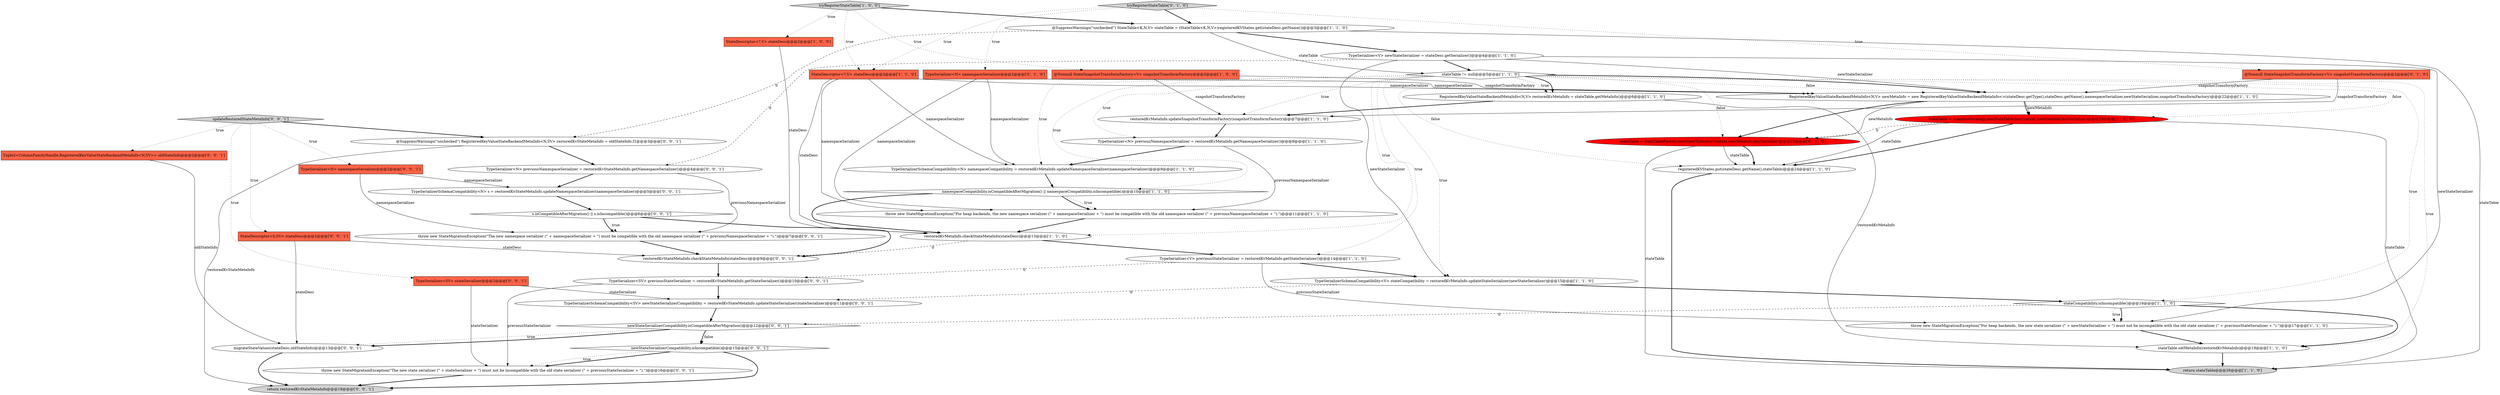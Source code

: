 digraph {
6 [style = filled, label = "throw new StateMigrationException(\"For heap backends, the new namespace serializer (\" + namespaceSerializer + \") must be compatible with the old namespace serializer (\" + previousNamespaceSerializer + \").\")@@@11@@@['1', '1', '0']", fillcolor = white, shape = ellipse image = "AAA0AAABBB1BBB"];
12 [style = filled, label = "restoredKvMetaInfo.updateSnapshotTransformFactory(snapshotTransformFactory)@@@7@@@['1', '1', '0']", fillcolor = white, shape = ellipse image = "AAA0AAABBB1BBB"];
44 [style = filled, label = "@SuppressWarnings(\"unchecked\") RegisteredKeyValueStateBackendMetaInfo<N,SV> restoredKvStateMetaInfo = oldStateInfo.f1@@@3@@@['0', '0', '1']", fillcolor = white, shape = ellipse image = "AAA0AAABBB3BBB"];
8 [style = filled, label = "RegisteredKeyValueStateBackendMetaInfo<N,V> newMetaInfo = new RegisteredKeyValueStateBackendMetaInfo<>(stateDesc.getType(),stateDesc.getName(),namespaceSerializer,newStateSerializer,snapshotTransformFactory)@@@22@@@['1', '1', '0']", fillcolor = white, shape = ellipse image = "AAA0AAABBB1BBB"];
36 [style = filled, label = "updateRestoredStateMetaInfo['0', '0', '1']", fillcolor = lightgray, shape = diamond image = "AAA0AAABBB3BBB"];
31 [style = filled, label = "throw new StateMigrationException(\"The new state serializer (\" + stateSerializer + \") must not be incompatible with the old state serializer (\" + previousStateSerializer + \").\")@@@16@@@['0', '0', '1']", fillcolor = white, shape = ellipse image = "AAA0AAABBB3BBB"];
1 [style = filled, label = "namespaceCompatibility.isCompatibleAfterMigration() || namespaceCompatibility.isIncompatible()@@@10@@@['1', '1', '0']", fillcolor = white, shape = diamond image = "AAA0AAABBB1BBB"];
7 [style = filled, label = "StateDescriptor<?,V> stateDesc@@@2@@@['1', '1', '0']", fillcolor = tomato, shape = box image = "AAA0AAABBB1BBB"];
28 [style = filled, label = "TypeSerializer<N> previousNamespaceSerializer = restoredKvStateMetaInfo.getNamespaceSerializer()@@@4@@@['0', '0', '1']", fillcolor = white, shape = ellipse image = "AAA0AAABBB3BBB"];
43 [style = filled, label = "migrateStateValues(stateDesc,oldStateInfo)@@@13@@@['0', '0', '1']", fillcolor = white, shape = ellipse image = "AAA0AAABBB3BBB"];
5 [style = filled, label = "@Nonnull StateSnapshotTransformFactory<V> snapshotTransformFactory@@@2@@@['1', '0', '0']", fillcolor = tomato, shape = box image = "AAA0AAABBB1BBB"];
17 [style = filled, label = "stateCompatibility.isIncompatible()@@@16@@@['1', '1', '0']", fillcolor = white, shape = diamond image = "AAA0AAABBB1BBB"];
34 [style = filled, label = "return restoredKvStateMetaInfo@@@18@@@['0', '0', '1']", fillcolor = lightgray, shape = ellipse image = "AAA0AAABBB3BBB"];
3 [style = filled, label = "StateDescriptor<?,V> stateDesc@@@2@@@['1', '0', '0']", fillcolor = tomato, shape = box image = "AAA0AAABBB1BBB"];
21 [style = filled, label = "throw new StateMigrationException(\"For heap backends, the new state serializer (\" + newStateSerializer + \") must not be incompatible with the old state serializer (\" + previousStateSerializer + \").\")@@@17@@@['1', '1', '0']", fillcolor = white, shape = ellipse image = "AAA0AAABBB1BBB"];
25 [style = filled, label = "tryRegisterStateTable['0', '1', '0']", fillcolor = lightgray, shape = diamond image = "AAA0AAABBB2BBB"];
27 [style = filled, label = "throw new StateMigrationException(\"The new namespace serializer (\" + namespaceSerializer + \") must be compatible with the old namespace serializer (\" + previousNamespaceSerializer + \").\")@@@7@@@['0', '0', '1']", fillcolor = white, shape = ellipse image = "AAA0AAABBB3BBB"];
39 [style = filled, label = "newStateSerializerCompatibility.isIncompatible()@@@15@@@['0', '0', '1']", fillcolor = white, shape = diamond image = "AAA0AAABBB3BBB"];
2 [style = filled, label = "stateTable = snapshotStrategy.newStateTable(keyContext,newMetaInfo,keySerializer)@@@23@@@['1', '0', '0']", fillcolor = red, shape = ellipse image = "AAA1AAABBB1BBB"];
33 [style = filled, label = "TypeSerializer<N> namespaceSerializer@@@2@@@['0', '0', '1']", fillcolor = tomato, shape = box image = "AAA0AAABBB3BBB"];
26 [style = filled, label = "stateTable = stateTableFactory.newStateTable(keyContext,newMetaInfo,keySerializer)@@@23@@@['0', '1', '0']", fillcolor = red, shape = ellipse image = "AAA1AAABBB2BBB"];
40 [style = filled, label = "Tuple2<ColumnFamilyHandle,RegisteredKeyValueStateBackendMetaInfo<N,SV>> oldStateInfo@@@2@@@['0', '0', '1']", fillcolor = tomato, shape = box image = "AAA0AAABBB3BBB"];
42 [style = filled, label = "TypeSerializerSchemaCompatibility<SV> newStateSerializerCompatibility = restoredKvStateMetaInfo.updateStateSerializer(stateSerializer)@@@11@@@['0', '0', '1']", fillcolor = white, shape = ellipse image = "AAA0AAABBB3BBB"];
10 [style = filled, label = "RegisteredKeyValueStateBackendMetaInfo<N,V> restoredKvMetaInfo = stateTable.getMetaInfo()@@@6@@@['1', '1', '0']", fillcolor = white, shape = ellipse image = "AAA0AAABBB1BBB"];
23 [style = filled, label = "TypeSerializer<N> namespaceSerializer@@@2@@@['0', '1', '0']", fillcolor = tomato, shape = box image = "AAA0AAABBB2BBB"];
11 [style = filled, label = "stateTable != null@@@5@@@['1', '1', '0']", fillcolor = white, shape = diamond image = "AAA0AAABBB1BBB"];
4 [style = filled, label = "restoredKvMetaInfo.checkStateMetaInfo(stateDesc)@@@13@@@['1', '1', '0']", fillcolor = white, shape = ellipse image = "AAA0AAABBB1BBB"];
29 [style = filled, label = "newStateSerializerCompatibility.isCompatibleAfterMigration()@@@12@@@['0', '0', '1']", fillcolor = white, shape = diamond image = "AAA0AAABBB3BBB"];
13 [style = filled, label = "@SuppressWarnings(\"unchecked\") StateTable<K,N,V> stateTable = (StateTable<K,N,V>)registeredKVStates.get(stateDesc.getName())@@@3@@@['1', '1', '0']", fillcolor = white, shape = ellipse image = "AAA0AAABBB1BBB"];
19 [style = filled, label = "stateTable.setMetaInfo(restoredKvMetaInfo)@@@19@@@['1', '1', '0']", fillcolor = white, shape = ellipse image = "AAA0AAABBB1BBB"];
38 [style = filled, label = "s.isCompatibleAfterMigration() || s.isIncompatible()@@@6@@@['0', '0', '1']", fillcolor = white, shape = diamond image = "AAA0AAABBB3BBB"];
41 [style = filled, label = "StateDescriptor<S,SV> stateDesc@@@2@@@['0', '0', '1']", fillcolor = tomato, shape = box image = "AAA0AAABBB3BBB"];
0 [style = filled, label = "TypeSerializerSchemaCompatibility<N> namespaceCompatibility = restoredKvMetaInfo.updateNamespaceSerializer(namespaceSerializer)@@@9@@@['1', '1', '0']", fillcolor = white, shape = ellipse image = "AAA0AAABBB1BBB"];
32 [style = filled, label = "TypeSerializer<SV> previousStateSerializer = restoredKvStateMetaInfo.getStateSerializer()@@@10@@@['0', '0', '1']", fillcolor = white, shape = ellipse image = "AAA0AAABBB3BBB"];
35 [style = filled, label = "restoredKvStateMetaInfo.checkStateMetaInfo(stateDesc)@@@9@@@['0', '0', '1']", fillcolor = white, shape = ellipse image = "AAA0AAABBB3BBB"];
15 [style = filled, label = "TypeSerializer<V> newStateSerializer = stateDesc.getSerializer()@@@4@@@['1', '1', '0']", fillcolor = white, shape = ellipse image = "AAA0AAABBB1BBB"];
16 [style = filled, label = "registeredKVStates.put(stateDesc.getName(),stateTable)@@@24@@@['1', '1', '0']", fillcolor = white, shape = ellipse image = "AAA0AAABBB1BBB"];
14 [style = filled, label = "return stateTable@@@26@@@['1', '1', '0']", fillcolor = lightgray, shape = ellipse image = "AAA0AAABBB1BBB"];
9 [style = filled, label = "TypeSerializer<N> previousNamespaceSerializer = restoredKvMetaInfo.getNamespaceSerializer()@@@8@@@['1', '1', '0']", fillcolor = white, shape = ellipse image = "AAA0AAABBB1BBB"];
37 [style = filled, label = "TypeSerializer<SV> stateSerializer@@@2@@@['0', '0', '1']", fillcolor = tomato, shape = box image = "AAA0AAABBB3BBB"];
22 [style = filled, label = "tryRegisterStateTable['1', '0', '0']", fillcolor = lightgray, shape = diamond image = "AAA0AAABBB1BBB"];
30 [style = filled, label = "TypeSerializerSchemaCompatibility<N> s = restoredKvStateMetaInfo.updateNamespaceSerializer(namespaceSerializer)@@@5@@@['0', '0', '1']", fillcolor = white, shape = ellipse image = "AAA0AAABBB3BBB"];
24 [style = filled, label = "@Nonnull StateSnapshotTransformFactory<V> snapshotTransformFactory@@@2@@@['0', '1', '0']", fillcolor = tomato, shape = box image = "AAA0AAABBB2BBB"];
20 [style = filled, label = "TypeSerializer<V> previousStateSerializer = restoredKvMetaInfo.getStateSerializer()@@@14@@@['1', '1', '0']", fillcolor = white, shape = ellipse image = "AAA0AAABBB1BBB"];
18 [style = filled, label = "TypeSerializerSchemaCompatibility<V> stateCompatibility = restoredKvMetaInfo.updateStateSerializer(newStateSerializer)@@@15@@@['1', '1', '0']", fillcolor = white, shape = ellipse image = "AAA0AAABBB1BBB"];
29->39 [style = dotted, label="false"];
29->43 [style = dotted, label="true"];
33->30 [style = solid, label="namespaceSerializer"];
11->1 [style = dotted, label="true"];
33->27 [style = solid, label="namespaceSerializer"];
11->12 [style = dotted, label="true"];
11->2 [style = dotted, label="false"];
23->6 [style = solid, label="namespaceSerializer"];
15->21 [style = solid, label="newStateSerializer"];
12->9 [style = bold, label=""];
42->29 [style = bold, label=""];
37->42 [style = solid, label="stateSerializer"];
11->16 [style = dotted, label="false"];
24->12 [style = solid, label="snapshotTransformFactory"];
15->11 [style = bold, label=""];
15->8 [style = solid, label="newStateSerializer"];
39->31 [style = bold, label=""];
10->12 [style = bold, label=""];
11->0 [style = dotted, label="true"];
2->16 [style = solid, label="stateTable"];
29->43 [style = bold, label=""];
16->14 [style = bold, label=""];
1->6 [style = dotted, label="true"];
20->32 [style = dashed, label="0"];
2->26 [style = dashed, label="0"];
17->21 [style = bold, label=""];
26->14 [style = solid, label="stateTable"];
2->14 [style = solid, label="stateTable"];
22->13 [style = bold, label=""];
2->16 [style = bold, label=""];
41->43 [style = solid, label="stateDesc"];
1->4 [style = bold, label=""];
15->28 [style = dashed, label="0"];
21->19 [style = bold, label=""];
28->30 [style = bold, label=""];
36->44 [style = bold, label=""];
29->39 [style = bold, label=""];
37->31 [style = solid, label="stateSerializer"];
11->10 [style = dotted, label="true"];
39->34 [style = bold, label=""];
26->16 [style = solid, label="stateTable"];
22->7 [style = dotted, label="true"];
36->40 [style = dotted, label="true"];
11->26 [style = dotted, label="false"];
18->42 [style = dashed, label="0"];
13->44 [style = dashed, label="0"];
20->18 [style = bold, label=""];
26->16 [style = bold, label=""];
6->4 [style = bold, label=""];
44->34 [style = solid, label="restoredKvStateMetaInfo"];
11->8 [style = bold, label=""];
11->19 [style = dotted, label="true"];
13->15 [style = bold, label=""];
11->8 [style = dotted, label="false"];
25->23 [style = dotted, label="true"];
7->8 [style = solid, label="namespaceSerializer"];
7->4 [style = solid, label="stateDesc"];
38->35 [style = bold, label=""];
32->42 [style = bold, label=""];
43->34 [style = bold, label=""];
17->21 [style = dotted, label="true"];
4->35 [style = dashed, label="0"];
39->31 [style = dotted, label="true"];
7->0 [style = solid, label="namespaceSerializer"];
9->6 [style = solid, label="previousNamespaceSerializer"];
38->27 [style = dotted, label="true"];
11->17 [style = dotted, label="true"];
38->27 [style = bold, label=""];
35->32 [style = bold, label=""];
25->24 [style = dotted, label="true"];
8->2 [style = solid, label="newMetaInfo"];
11->9 [style = dotted, label="true"];
11->4 [style = dotted, label="true"];
13->11 [style = solid, label="stateTable"];
36->37 [style = dotted, label="true"];
27->35 [style = bold, label=""];
25->7 [style = dotted, label="true"];
32->31 [style = solid, label="previousStateSerializer"];
31->34 [style = bold, label=""];
22->5 [style = dotted, label="true"];
11->20 [style = dotted, label="true"];
20->21 [style = solid, label="previousStateSerializer"];
8->26 [style = solid, label="newMetaInfo"];
1->6 [style = bold, label=""];
19->14 [style = bold, label=""];
8->2 [style = bold, label=""];
11->10 [style = bold, label=""];
0->1 [style = bold, label=""];
4->20 [style = bold, label=""];
22->3 [style = dotted, label="true"];
36->33 [style = dotted, label="true"];
36->41 [style = dotted, label="true"];
40->43 [style = solid, label="oldStateInfo"];
30->38 [style = bold, label=""];
9->0 [style = bold, label=""];
25->13 [style = bold, label=""];
3->4 [style = solid, label="stateDesc"];
18->17 [style = bold, label=""];
23->8 [style = solid, label="namespaceSerializer"];
24->8 [style = solid, label="snapshotTransformFactory"];
11->18 [style = dotted, label="true"];
17->29 [style = dashed, label="0"];
15->18 [style = solid, label="newStateSerializer"];
17->19 [style = bold, label=""];
5->12 [style = solid, label="snapshotTransformFactory"];
5->8 [style = solid, label="snapshotTransformFactory"];
10->19 [style = solid, label="restoredKvMetaInfo"];
13->14 [style = solid, label="stateTable"];
41->35 [style = solid, label="stateDesc"];
7->6 [style = solid, label="namespaceSerializer"];
44->28 [style = bold, label=""];
28->27 [style = solid, label="previousNamespaceSerializer"];
23->0 [style = solid, label="namespaceSerializer"];
8->26 [style = bold, label=""];
}
